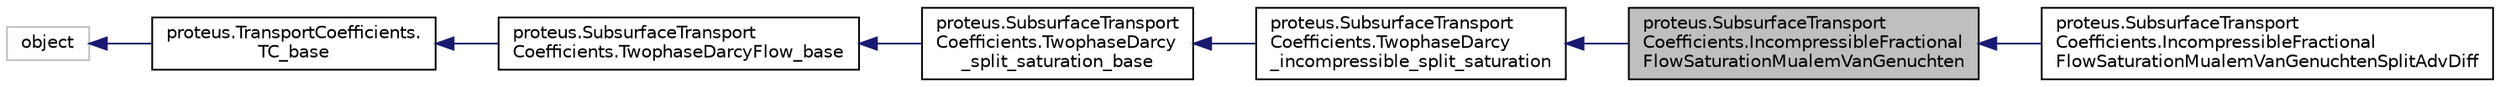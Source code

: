 digraph "proteus.SubsurfaceTransportCoefficients.IncompressibleFractionalFlowSaturationMualemVanGenuchten"
{
 // LATEX_PDF_SIZE
  edge [fontname="Helvetica",fontsize="10",labelfontname="Helvetica",labelfontsize="10"];
  node [fontname="Helvetica",fontsize="10",shape=record];
  rankdir="LR";
  Node1 [label="proteus.SubsurfaceTransport\lCoefficients.IncompressibleFractional\lFlowSaturationMualemVanGenuchten",height=0.2,width=0.4,color="black", fillcolor="grey75", style="filled", fontcolor="black",tooltip=" "];
  Node2 -> Node1 [dir="back",color="midnightblue",fontsize="10",style="solid",fontname="Helvetica"];
  Node2 [label="proteus.SubsurfaceTransport\lCoefficients.TwophaseDarcy\l_incompressible_split_saturation",height=0.2,width=0.4,color="black", fillcolor="white", style="filled",URL="$dd/d6e/classproteus_1_1SubsurfaceTransportCoefficients_1_1TwophaseDarcy__incompressible__split__saturation.html",tooltip=" "];
  Node3 -> Node2 [dir="back",color="midnightblue",fontsize="10",style="solid",fontname="Helvetica"];
  Node3 [label="proteus.SubsurfaceTransport\lCoefficients.TwophaseDarcy\l_split_saturation_base",height=0.2,width=0.4,color="black", fillcolor="white", style="filled",URL="$d6/dae/classproteus_1_1SubsurfaceTransportCoefficients_1_1TwophaseDarcy__split__saturation__base.html",tooltip=" "];
  Node4 -> Node3 [dir="back",color="midnightblue",fontsize="10",style="solid",fontname="Helvetica"];
  Node4 [label="proteus.SubsurfaceTransport\lCoefficients.TwophaseDarcyFlow_base",height=0.2,width=0.4,color="black", fillcolor="white", style="filled",URL="$dd/d74/classproteus_1_1SubsurfaceTransportCoefficients_1_1TwophaseDarcyFlow__base.html",tooltip=" "];
  Node5 -> Node4 [dir="back",color="midnightblue",fontsize="10",style="solid",fontname="Helvetica"];
  Node5 [label="proteus.TransportCoefficients.\lTC_base",height=0.2,width=0.4,color="black", fillcolor="white", style="filled",URL="$d1/d7a/classproteus_1_1TransportCoefficients_1_1TC__base.html",tooltip="Base class for transport coefficients classes."];
  Node6 -> Node5 [dir="back",color="midnightblue",fontsize="10",style="solid",fontname="Helvetica"];
  Node6 [label="object",height=0.2,width=0.4,color="grey75", fillcolor="white", style="filled",tooltip=" "];
  Node1 -> Node7 [dir="back",color="midnightblue",fontsize="10",style="solid",fontname="Helvetica"];
  Node7 [label="proteus.SubsurfaceTransport\lCoefficients.IncompressibleFractional\lFlowSaturationMualemVanGenuchtenSplitAdvDiff",height=0.2,width=0.4,color="black", fillcolor="white", style="filled",URL="$d8/dcb/classproteus_1_1SubsurfaceTransportCoefficients_1_1IncompressibleFractionalFlowSaturationMualemVanGenuchtenSplitAdvDiff.html",tooltip=" "];
}
